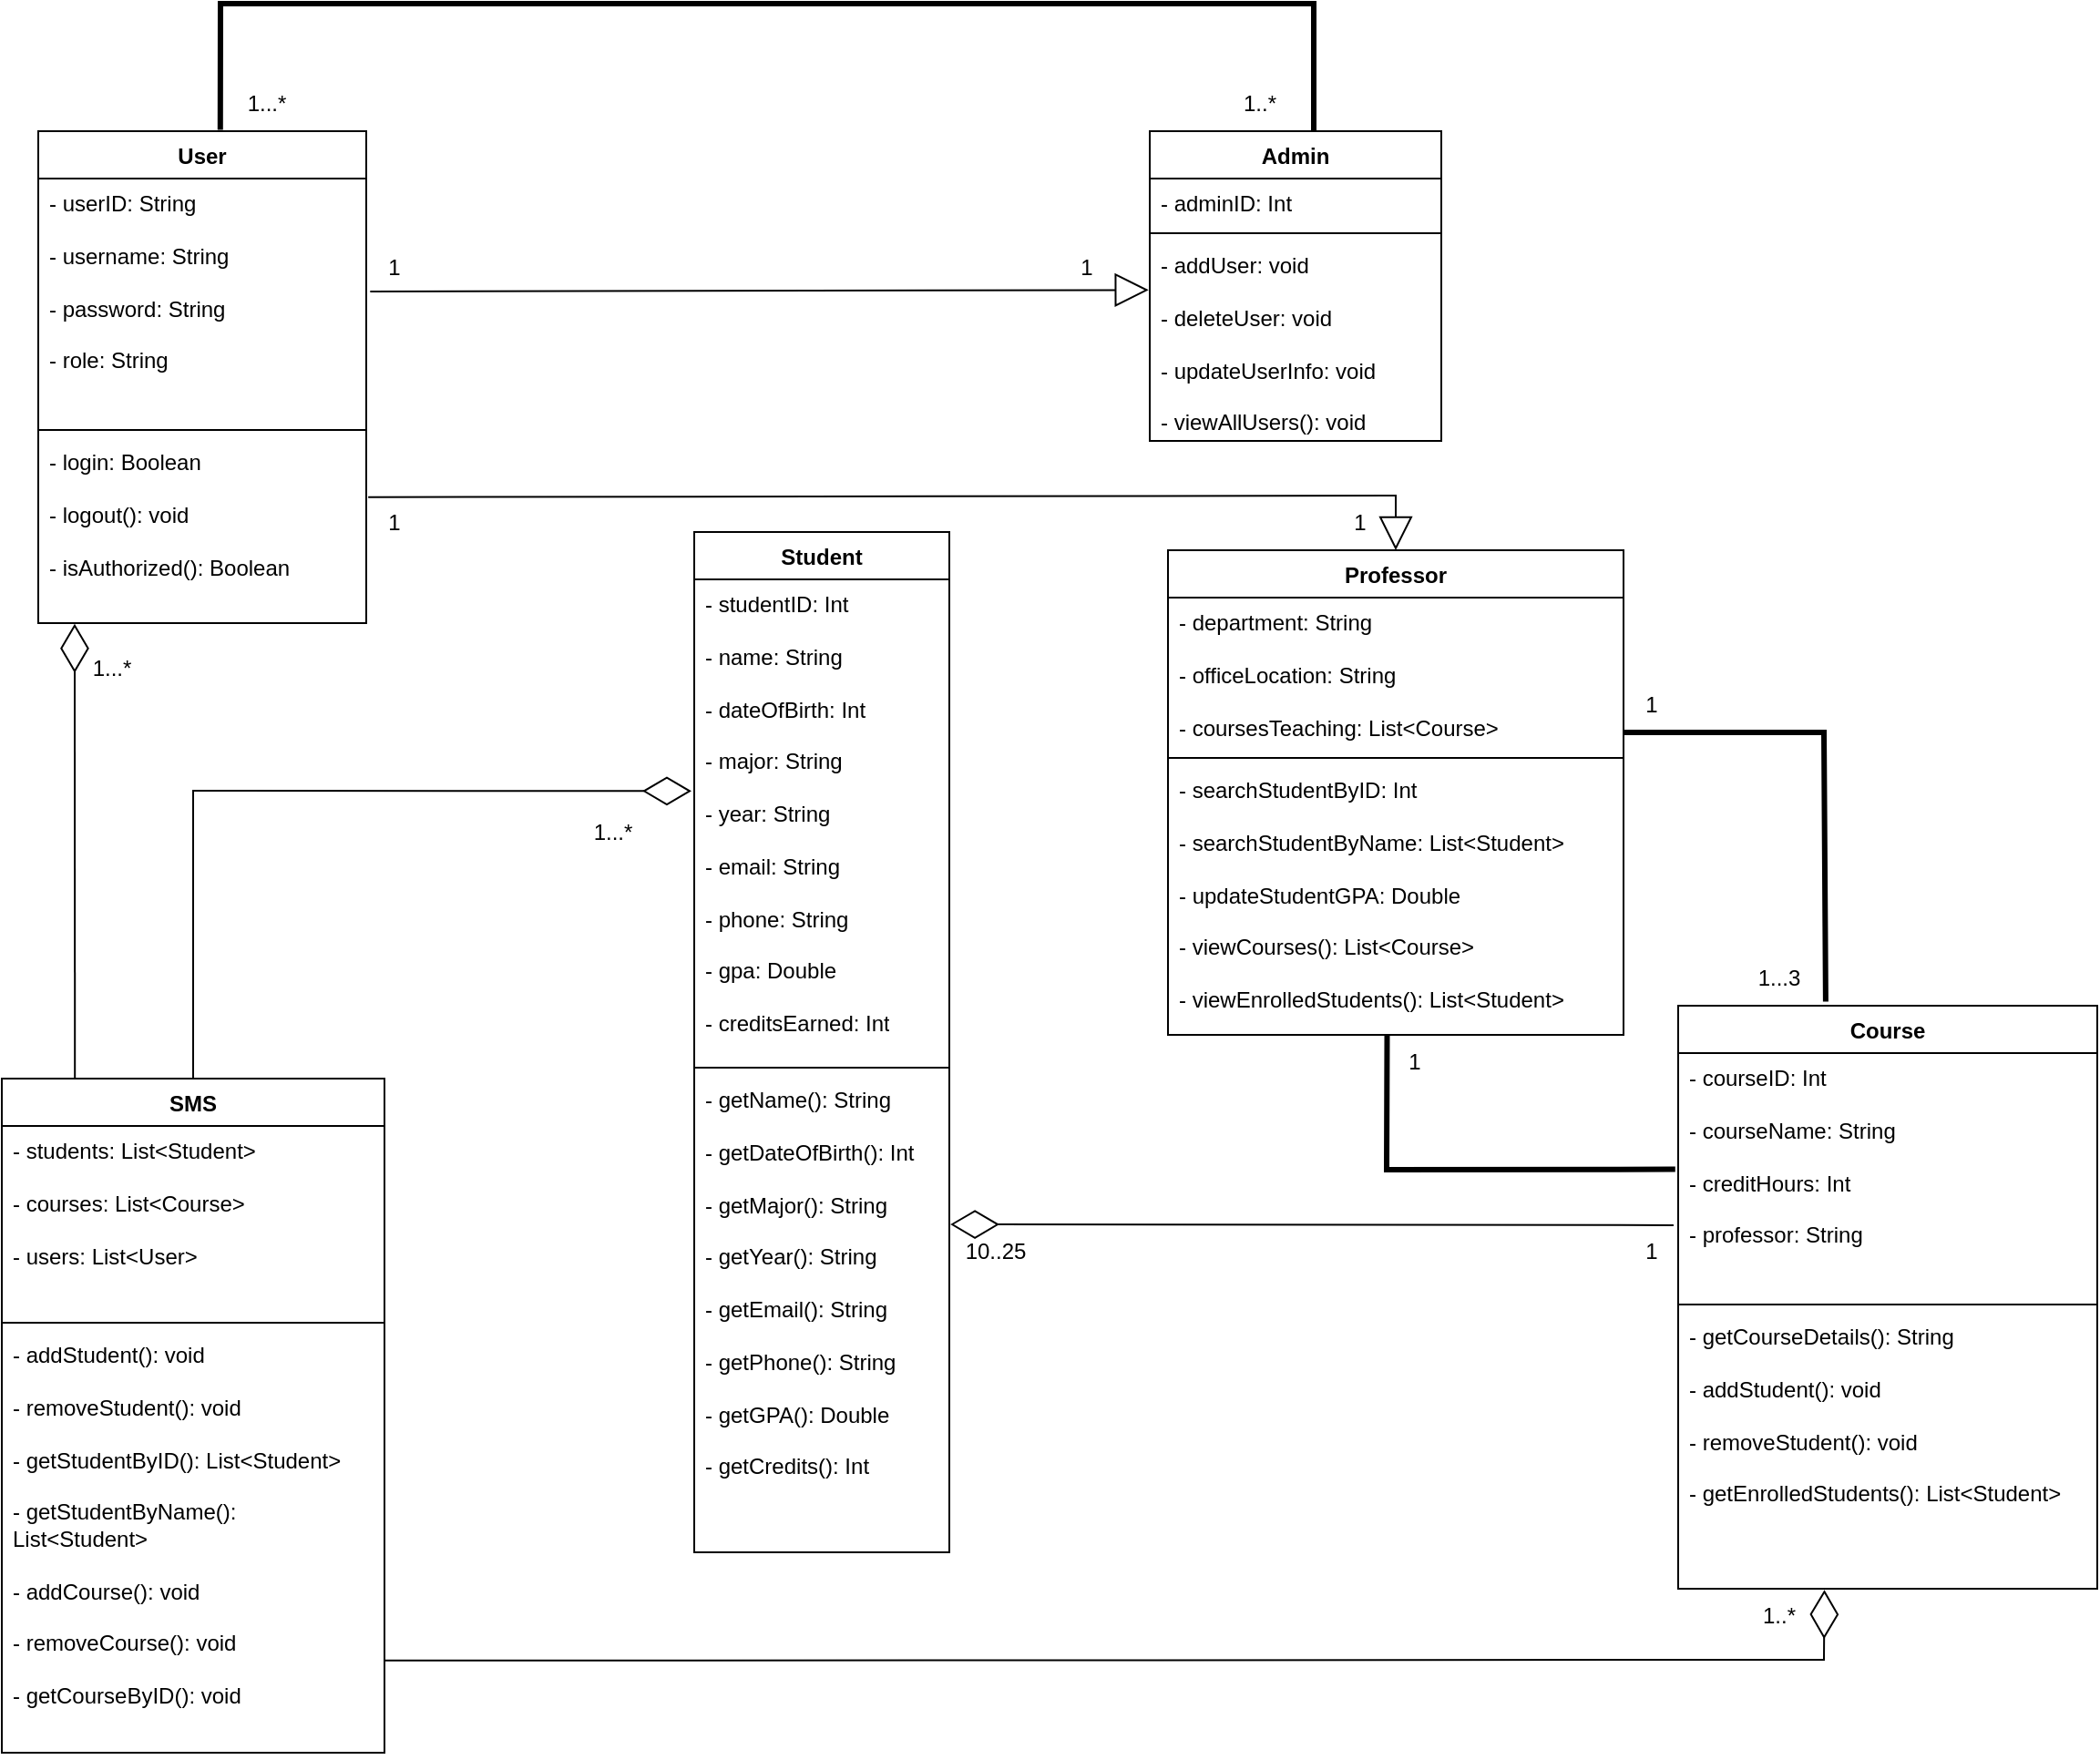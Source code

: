 <mxfile version="24.7.17">
  <diagram id="C5RBs43oDa-KdzZeNtuy" name="Page-1">
    <mxGraphModel dx="3089" dy="1180" grid="1" gridSize="10" guides="1" tooltips="1" connect="1" arrows="1" fold="1" page="1" pageScale="1" pageWidth="827" pageHeight="1169" math="0" shadow="0">
      <root>
        <mxCell id="WIyWlLk6GJQsqaUBKTNV-0" />
        <mxCell id="WIyWlLk6GJQsqaUBKTNV-1" parent="WIyWlLk6GJQsqaUBKTNV-0" />
        <mxCell id="zS47Xuw-DA11DCwyIxi2-0" value="User" style="swimlane;fontStyle=1;align=center;verticalAlign=top;childLayout=stackLayout;horizontal=1;startSize=26;horizontalStack=0;resizeParent=1;resizeParentMax=0;resizeLast=0;collapsible=1;marginBottom=0;whiteSpace=wrap;html=1;" vertex="1" parent="WIyWlLk6GJQsqaUBKTNV-1">
          <mxGeometry x="-60" y="80" width="180" height="270" as="geometry" />
        </mxCell>
        <mxCell id="zS47Xuw-DA11DCwyIxi2-1" value="- userID: String&lt;div&gt;&lt;br&gt;&lt;div&gt;- username: String&lt;/div&gt;&lt;div&gt;&lt;br&gt;&lt;/div&gt;&lt;div&gt;- password: String&lt;/div&gt;&lt;div&gt;&lt;br&gt;&lt;/div&gt;&lt;div&gt;- role: String&lt;/div&gt;&lt;/div&gt;" style="text;strokeColor=none;fillColor=none;align=left;verticalAlign=top;spacingLeft=4;spacingRight=4;overflow=hidden;rotatable=0;points=[[0,0.5],[1,0.5]];portConstraint=eastwest;whiteSpace=wrap;html=1;" vertex="1" parent="zS47Xuw-DA11DCwyIxi2-0">
          <mxGeometry y="26" width="180" height="134" as="geometry" />
        </mxCell>
        <mxCell id="zS47Xuw-DA11DCwyIxi2-2" value="" style="line;strokeWidth=1;fillColor=none;align=left;verticalAlign=middle;spacingTop=-1;spacingLeft=3;spacingRight=3;rotatable=0;labelPosition=right;points=[];portConstraint=eastwest;strokeColor=inherit;" vertex="1" parent="zS47Xuw-DA11DCwyIxi2-0">
          <mxGeometry y="160" width="180" height="8" as="geometry" />
        </mxCell>
        <mxCell id="zS47Xuw-DA11DCwyIxi2-3" value="- login: Boolean&lt;div&gt;&lt;br&gt;&lt;div&gt;- logout(): void&lt;/div&gt;&lt;div&gt;&lt;br&gt;&lt;/div&gt;&lt;div&gt;- isAuthorized(): Boolean&lt;/div&gt;&lt;/div&gt;" style="text;strokeColor=none;fillColor=none;align=left;verticalAlign=top;spacingLeft=4;spacingRight=4;overflow=hidden;rotatable=0;points=[[0,0.5],[1,0.5]];portConstraint=eastwest;whiteSpace=wrap;html=1;" vertex="1" parent="zS47Xuw-DA11DCwyIxi2-0">
          <mxGeometry y="168" width="180" height="102" as="geometry" />
        </mxCell>
        <mxCell id="zS47Xuw-DA11DCwyIxi2-4" value="Student" style="swimlane;fontStyle=1;align=center;verticalAlign=top;childLayout=stackLayout;horizontal=1;startSize=26;horizontalStack=0;resizeParent=1;resizeParentMax=0;resizeLast=0;collapsible=1;marginBottom=0;whiteSpace=wrap;html=1;" vertex="1" parent="WIyWlLk6GJQsqaUBKTNV-1">
          <mxGeometry x="300" y="300" width="140" height="560" as="geometry" />
        </mxCell>
        <mxCell id="zS47Xuw-DA11DCwyIxi2-5" value="- studentID: Int&lt;div&gt;&lt;br&gt;&lt;div&gt;- name: String&lt;/div&gt;&lt;div&gt;&lt;br&gt;&lt;/div&gt;&lt;div&gt;- dateOfBirth: Int&lt;/div&gt;&lt;div&gt;&lt;br&gt;&lt;/div&gt;&lt;div&gt;- major: String&lt;/div&gt;&lt;div&gt;&lt;br&gt;&lt;/div&gt;&lt;div&gt;- year: String&lt;/div&gt;&lt;div&gt;&lt;br&gt;&lt;/div&gt;&lt;div&gt;- email: String&lt;/div&gt;&lt;div&gt;&lt;br&gt;&lt;/div&gt;&lt;div&gt;- phone: String&lt;/div&gt;&lt;div&gt;&lt;br&gt;&lt;/div&gt;&lt;div&gt;- gpa: Double&lt;/div&gt;&lt;div&gt;&lt;br&gt;&lt;/div&gt;&lt;div&gt;- creditsEarned: Int&lt;/div&gt;&lt;/div&gt;" style="text;strokeColor=none;fillColor=none;align=left;verticalAlign=top;spacingLeft=4;spacingRight=4;overflow=hidden;rotatable=0;points=[[0,0.5],[1,0.5]];portConstraint=eastwest;whiteSpace=wrap;html=1;" vertex="1" parent="zS47Xuw-DA11DCwyIxi2-4">
          <mxGeometry y="26" width="140" height="264" as="geometry" />
        </mxCell>
        <mxCell id="zS47Xuw-DA11DCwyIxi2-6" value="" style="line;strokeWidth=1;fillColor=none;align=left;verticalAlign=middle;spacingTop=-1;spacingLeft=3;spacingRight=3;rotatable=0;labelPosition=right;points=[];portConstraint=eastwest;strokeColor=inherit;" vertex="1" parent="zS47Xuw-DA11DCwyIxi2-4">
          <mxGeometry y="290" width="140" height="8" as="geometry" />
        </mxCell>
        <mxCell id="zS47Xuw-DA11DCwyIxi2-7" value="- getName(): String&lt;div&gt;&lt;br&gt;&lt;/div&gt;&lt;div&gt;- getDateOfBirth(): Int&lt;/div&gt;&lt;div&gt;&lt;br&gt;&lt;/div&gt;&lt;div&gt;- getMajor(): String&lt;/div&gt;&lt;div&gt;&lt;br&gt;&lt;/div&gt;&lt;div&gt;- getYear(): String&lt;/div&gt;&lt;div&gt;&lt;br&gt;&lt;/div&gt;&lt;div&gt;- getEmail(): String&lt;/div&gt;&lt;div&gt;&lt;br&gt;&lt;/div&gt;&lt;div&gt;- getPhone(): String&lt;/div&gt;&lt;div&gt;&lt;br&gt;&lt;/div&gt;&lt;div&gt;- getGPA(): Double&lt;/div&gt;&lt;div&gt;&lt;br&gt;&lt;/div&gt;&lt;div&gt;- getCredits(): Int&lt;/div&gt;" style="text;strokeColor=none;fillColor=none;align=left;verticalAlign=top;spacingLeft=4;spacingRight=4;overflow=hidden;rotatable=0;points=[[0,0.5],[1,0.5]];portConstraint=eastwest;whiteSpace=wrap;html=1;" vertex="1" parent="zS47Xuw-DA11DCwyIxi2-4">
          <mxGeometry y="298" width="140" height="262" as="geometry" />
        </mxCell>
        <mxCell id="zS47Xuw-DA11DCwyIxi2-20" value="Admin" style="swimlane;fontStyle=1;align=center;verticalAlign=top;childLayout=stackLayout;horizontal=1;startSize=26;horizontalStack=0;resizeParent=1;resizeParentMax=0;resizeLast=0;collapsible=1;marginBottom=0;whiteSpace=wrap;html=1;" vertex="1" parent="WIyWlLk6GJQsqaUBKTNV-1">
          <mxGeometry x="550" y="80" width="160" height="170" as="geometry" />
        </mxCell>
        <mxCell id="zS47Xuw-DA11DCwyIxi2-21" value="- adminID: Int" style="text;strokeColor=none;fillColor=none;align=left;verticalAlign=top;spacingLeft=4;spacingRight=4;overflow=hidden;rotatable=0;points=[[0,0.5],[1,0.5]];portConstraint=eastwest;whiteSpace=wrap;html=1;" vertex="1" parent="zS47Xuw-DA11DCwyIxi2-20">
          <mxGeometry y="26" width="160" height="26" as="geometry" />
        </mxCell>
        <mxCell id="zS47Xuw-DA11DCwyIxi2-22" value="" style="line;strokeWidth=1;fillColor=none;align=left;verticalAlign=middle;spacingTop=-1;spacingLeft=3;spacingRight=3;rotatable=0;labelPosition=right;points=[];portConstraint=eastwest;strokeColor=inherit;" vertex="1" parent="zS47Xuw-DA11DCwyIxi2-20">
          <mxGeometry y="52" width="160" height="8" as="geometry" />
        </mxCell>
        <mxCell id="zS47Xuw-DA11DCwyIxi2-23" value="&lt;div&gt;- addUser: void&lt;/div&gt;&lt;div&gt;&lt;br&gt;&lt;/div&gt;&lt;div&gt;- deleteUser: void&lt;/div&gt;&lt;div&gt;&lt;br&gt;&lt;/div&gt;&lt;div&gt;- updateUserInfo: void&lt;/div&gt;&lt;div&gt;&lt;br&gt;&lt;/div&gt;&lt;div&gt;- viewAllUsers(): void&lt;/div&gt;" style="text;strokeColor=none;fillColor=none;align=left;verticalAlign=top;spacingLeft=4;spacingRight=4;overflow=hidden;rotatable=0;points=[[0,0.5],[1,0.5]];portConstraint=eastwest;whiteSpace=wrap;html=1;" vertex="1" parent="zS47Xuw-DA11DCwyIxi2-20">
          <mxGeometry y="60" width="160" height="110" as="geometry" />
        </mxCell>
        <mxCell id="zS47Xuw-DA11DCwyIxi2-24" value="Professor" style="swimlane;fontStyle=1;align=center;verticalAlign=top;childLayout=stackLayout;horizontal=1;startSize=26;horizontalStack=0;resizeParent=1;resizeParentMax=0;resizeLast=0;collapsible=1;marginBottom=0;whiteSpace=wrap;html=1;" vertex="1" parent="WIyWlLk6GJQsqaUBKTNV-1">
          <mxGeometry x="560" y="310" width="250" height="266" as="geometry" />
        </mxCell>
        <mxCell id="zS47Xuw-DA11DCwyIxi2-25" value="- department: String&lt;div&gt;&lt;br&gt;&lt;/div&gt;&lt;div&gt;- officeLocation: String&lt;/div&gt;&lt;div&gt;&lt;br&gt;&lt;/div&gt;&lt;div&gt;- coursesTeaching: List&amp;lt;Course&amp;gt;&lt;br&gt;&lt;div&gt;&lt;br&gt;&lt;/div&gt;&lt;/div&gt;" style="text;strokeColor=none;fillColor=none;align=left;verticalAlign=top;spacingLeft=4;spacingRight=4;overflow=hidden;rotatable=0;points=[[0,0.5],[1,0.5]];portConstraint=eastwest;whiteSpace=wrap;html=1;" vertex="1" parent="zS47Xuw-DA11DCwyIxi2-24">
          <mxGeometry y="26" width="250" height="84" as="geometry" />
        </mxCell>
        <mxCell id="zS47Xuw-DA11DCwyIxi2-26" value="" style="line;strokeWidth=1;fillColor=none;align=left;verticalAlign=middle;spacingTop=-1;spacingLeft=3;spacingRight=3;rotatable=0;labelPosition=right;points=[];portConstraint=eastwest;strokeColor=inherit;" vertex="1" parent="zS47Xuw-DA11DCwyIxi2-24">
          <mxGeometry y="110" width="250" height="8" as="geometry" />
        </mxCell>
        <mxCell id="zS47Xuw-DA11DCwyIxi2-27" value="&lt;div&gt;- searchStudentByID: Int&lt;/div&gt;&lt;div&gt;&lt;br&gt;&lt;/div&gt;&lt;div&gt;- searchStudentByName: List&amp;lt;Student&amp;gt;&lt;/div&gt;&lt;div&gt;&lt;br&gt;&lt;/div&gt;&lt;div&gt;- updateStudentGPA: Double&lt;/div&gt;&lt;div&gt;&lt;br&gt;&lt;/div&gt;&lt;div&gt;- viewCourses(): List&amp;lt;Course&amp;gt;&lt;/div&gt;&lt;div&gt;&lt;br&gt;&lt;/div&gt;&lt;div&gt;- viewEnrolledStudents(): List&amp;lt;Student&amp;gt;&lt;/div&gt;" style="text;strokeColor=none;fillColor=none;align=left;verticalAlign=top;spacingLeft=4;spacingRight=4;overflow=hidden;rotatable=0;points=[[0,0.5],[1,0.5]];portConstraint=eastwest;whiteSpace=wrap;html=1;" vertex="1" parent="zS47Xuw-DA11DCwyIxi2-24">
          <mxGeometry y="118" width="250" height="148" as="geometry" />
        </mxCell>
        <mxCell id="zS47Xuw-DA11DCwyIxi2-28" value="Course" style="swimlane;fontStyle=1;align=center;verticalAlign=top;childLayout=stackLayout;horizontal=1;startSize=26;horizontalStack=0;resizeParent=1;resizeParentMax=0;resizeLast=0;collapsible=1;marginBottom=0;whiteSpace=wrap;html=1;" vertex="1" parent="WIyWlLk6GJQsqaUBKTNV-1">
          <mxGeometry x="840" y="560" width="230" height="320" as="geometry" />
        </mxCell>
        <mxCell id="zS47Xuw-DA11DCwyIxi2-29" value="- courseID: Int&lt;div&gt;&lt;br&gt;&lt;div&gt;- courseName: String&lt;/div&gt;&lt;div&gt;&lt;br&gt;&lt;/div&gt;&lt;div&gt;- creditHours: Int&lt;/div&gt;&lt;div&gt;&lt;br&gt;&lt;/div&gt;&lt;div&gt;- professor: String&lt;/div&gt;&lt;/div&gt;" style="text;strokeColor=none;fillColor=none;align=left;verticalAlign=top;spacingLeft=4;spacingRight=4;overflow=hidden;rotatable=0;points=[[0,0.5],[1,0.5]];portConstraint=eastwest;whiteSpace=wrap;html=1;" vertex="1" parent="zS47Xuw-DA11DCwyIxi2-28">
          <mxGeometry y="26" width="230" height="134" as="geometry" />
        </mxCell>
        <mxCell id="zS47Xuw-DA11DCwyIxi2-30" value="" style="line;strokeWidth=1;fillColor=none;align=left;verticalAlign=middle;spacingTop=-1;spacingLeft=3;spacingRight=3;rotatable=0;labelPosition=right;points=[];portConstraint=eastwest;strokeColor=inherit;" vertex="1" parent="zS47Xuw-DA11DCwyIxi2-28">
          <mxGeometry y="160" width="230" height="8" as="geometry" />
        </mxCell>
        <mxCell id="zS47Xuw-DA11DCwyIxi2-31" value="- getCourseDetails(): String&lt;div&gt;&lt;br&gt;&lt;div&gt;- addStudent(): void&lt;/div&gt;&lt;div&gt;&lt;br&gt;&lt;/div&gt;&lt;div&gt;- removeStudent(): void&lt;/div&gt;&lt;/div&gt;&lt;div&gt;&lt;br&gt;&lt;/div&gt;&lt;div&gt;- getEnrolledStudents(): List&amp;lt;Student&amp;gt;&lt;/div&gt;" style="text;strokeColor=none;fillColor=none;align=left;verticalAlign=top;spacingLeft=4;spacingRight=4;overflow=hidden;rotatable=0;points=[[0,0.5],[1,0.5]];portConstraint=eastwest;whiteSpace=wrap;html=1;" vertex="1" parent="zS47Xuw-DA11DCwyIxi2-28">
          <mxGeometry y="168" width="230" height="152" as="geometry" />
        </mxCell>
        <mxCell id="zS47Xuw-DA11DCwyIxi2-32" value="SMS" style="swimlane;fontStyle=1;align=center;verticalAlign=top;childLayout=stackLayout;horizontal=1;startSize=26;horizontalStack=0;resizeParent=1;resizeParentMax=0;resizeLast=0;collapsible=1;marginBottom=0;whiteSpace=wrap;html=1;" vertex="1" parent="WIyWlLk6GJQsqaUBKTNV-1">
          <mxGeometry x="-80" y="600" width="210" height="370" as="geometry" />
        </mxCell>
        <mxCell id="zS47Xuw-DA11DCwyIxi2-33" value="- students: List&amp;lt;Student&amp;gt;&amp;nbsp;&lt;div&gt;&lt;br&gt;&lt;div&gt;- courses: List&amp;lt;Course&amp;gt;&lt;br&gt;&lt;/div&gt;&lt;div&gt;&lt;br&gt;&lt;/div&gt;&lt;div&gt;- users: List&amp;lt;User&amp;gt;&lt;/div&gt;&lt;div&gt;&lt;br&gt;&lt;/div&gt;&lt;div&gt;&lt;br&gt;&lt;/div&gt;&lt;/div&gt;" style="text;strokeColor=none;fillColor=none;align=left;verticalAlign=top;spacingLeft=4;spacingRight=4;overflow=hidden;rotatable=0;points=[[0,0.5],[1,0.5]];portConstraint=eastwest;whiteSpace=wrap;html=1;" vertex="1" parent="zS47Xuw-DA11DCwyIxi2-32">
          <mxGeometry y="26" width="210" height="104" as="geometry" />
        </mxCell>
        <mxCell id="zS47Xuw-DA11DCwyIxi2-34" value="" style="line;strokeWidth=1;fillColor=none;align=left;verticalAlign=middle;spacingTop=-1;spacingLeft=3;spacingRight=3;rotatable=0;labelPosition=right;points=[];portConstraint=eastwest;strokeColor=inherit;" vertex="1" parent="zS47Xuw-DA11DCwyIxi2-32">
          <mxGeometry y="130" width="210" height="8" as="geometry" />
        </mxCell>
        <mxCell id="zS47Xuw-DA11DCwyIxi2-35" value="- addStudent(): void&lt;div&gt;&lt;br&gt;&lt;div&gt;- removeStudent(): void&lt;/div&gt;&lt;div&gt;&lt;br&gt;&lt;/div&gt;&lt;div&gt;- getStudentByID(): List&amp;lt;Student&amp;gt;&lt;/div&gt;&lt;/div&gt;&lt;div&gt;&lt;br&gt;&lt;/div&gt;&lt;div&gt;- getStudentByName(): List&amp;lt;Student&amp;gt;&lt;/div&gt;&lt;div&gt;&lt;br&gt;&lt;/div&gt;&lt;div&gt;- addCourse(): void&lt;/div&gt;&lt;div&gt;&lt;br&gt;&lt;/div&gt;&lt;div&gt;- removeCourse(): void&lt;/div&gt;&lt;div&gt;&lt;br&gt;&lt;/div&gt;&lt;div&gt;- getCourseByID(): void&lt;/div&gt;" style="text;strokeColor=none;fillColor=none;align=left;verticalAlign=top;spacingLeft=4;spacingRight=4;overflow=hidden;rotatable=0;points=[[0,0.5],[1,0.5]];portConstraint=eastwest;whiteSpace=wrap;html=1;" vertex="1" parent="zS47Xuw-DA11DCwyIxi2-32">
          <mxGeometry y="138" width="210" height="232" as="geometry" />
        </mxCell>
        <mxCell id="zS47Xuw-DA11DCwyIxi2-36" value="" style="endArrow=block;endSize=16;endFill=0;html=1;rounded=0;exitX=1.012;exitY=0.463;exitDx=0;exitDy=0;exitPerimeter=0;entryX=-0.004;entryY=0.247;entryDx=0;entryDy=0;entryPerimeter=0;" edge="1" parent="WIyWlLk6GJQsqaUBKTNV-1" source="zS47Xuw-DA11DCwyIxi2-1" target="zS47Xuw-DA11DCwyIxi2-23">
          <mxGeometry width="160" relative="1" as="geometry">
            <mxPoint x="200.0" y="230.974" as="sourcePoint" />
            <mxPoint x="251.26" y="130" as="targetPoint" />
          </mxGeometry>
        </mxCell>
        <mxCell id="zS47Xuw-DA11DCwyIxi2-37" value="" style="endArrow=block;endSize=16;endFill=0;html=1;rounded=0;exitX=1.006;exitY=0.322;exitDx=0;exitDy=0;exitPerimeter=0;" edge="1" parent="WIyWlLk6GJQsqaUBKTNV-1" source="zS47Xuw-DA11DCwyIxi2-3">
          <mxGeometry width="160" relative="1" as="geometry">
            <mxPoint x="120" y="253.45" as="sourcePoint" />
            <mxPoint x="685" y="310" as="targetPoint" />
            <Array as="points">
              <mxPoint x="685" y="280" />
            </Array>
          </mxGeometry>
        </mxCell>
        <mxCell id="zS47Xuw-DA11DCwyIxi2-39" value="1" style="text;html=1;align=center;verticalAlign=middle;resizable=0;points=[];autosize=1;strokeColor=none;fillColor=none;" vertex="1" parent="WIyWlLk6GJQsqaUBKTNV-1">
          <mxGeometry x="120" y="140" width="30" height="30" as="geometry" />
        </mxCell>
        <mxCell id="zS47Xuw-DA11DCwyIxi2-40" value="1" style="text;html=1;align=center;verticalAlign=middle;resizable=0;points=[];autosize=1;strokeColor=none;fillColor=none;" vertex="1" parent="WIyWlLk6GJQsqaUBKTNV-1">
          <mxGeometry x="500" y="140" width="30" height="30" as="geometry" />
        </mxCell>
        <mxCell id="zS47Xuw-DA11DCwyIxi2-41" value="1" style="text;html=1;align=center;verticalAlign=middle;resizable=0;points=[];autosize=1;strokeColor=none;fillColor=none;" vertex="1" parent="WIyWlLk6GJQsqaUBKTNV-1">
          <mxGeometry x="120" y="280" width="30" height="30" as="geometry" />
        </mxCell>
        <mxCell id="zS47Xuw-DA11DCwyIxi2-42" value="1" style="text;html=1;align=center;verticalAlign=middle;resizable=0;points=[];autosize=1;strokeColor=none;fillColor=none;" vertex="1" parent="WIyWlLk6GJQsqaUBKTNV-1">
          <mxGeometry x="650" y="280" width="30" height="30" as="geometry" />
        </mxCell>
        <mxCell id="zS47Xuw-DA11DCwyIxi2-45" value="" style="endArrow=none;startArrow=none;endFill=0;startFill=0;endSize=8;html=1;verticalAlign=bottom;labelBackgroundColor=none;strokeWidth=3;rounded=0;exitX=0.555;exitY=-0.003;exitDx=0;exitDy=0;exitPerimeter=0;" edge="1" parent="WIyWlLk6GJQsqaUBKTNV-1" source="zS47Xuw-DA11DCwyIxi2-0">
          <mxGeometry width="160" relative="1" as="geometry">
            <mxPoint x="40" y="77" as="sourcePoint" />
            <mxPoint x="640" y="80" as="targetPoint" />
            <Array as="points">
              <mxPoint x="40" y="10" />
              <mxPoint x="640" y="10" />
            </Array>
          </mxGeometry>
        </mxCell>
        <mxCell id="zS47Xuw-DA11DCwyIxi2-47" value="1...*" style="text;html=1;align=center;verticalAlign=middle;resizable=0;points=[];autosize=1;strokeColor=none;fillColor=none;" vertex="1" parent="WIyWlLk6GJQsqaUBKTNV-1">
          <mxGeometry x="45" y="50" width="40" height="30" as="geometry" />
        </mxCell>
        <mxCell id="zS47Xuw-DA11DCwyIxi2-48" value="1..*" style="text;html=1;align=center;verticalAlign=middle;resizable=0;points=[];autosize=1;strokeColor=none;fillColor=none;" vertex="1" parent="WIyWlLk6GJQsqaUBKTNV-1">
          <mxGeometry x="590" y="50" width="40" height="30" as="geometry" />
        </mxCell>
        <mxCell id="zS47Xuw-DA11DCwyIxi2-49" value="" style="endArrow=none;startArrow=none;endFill=0;startFill=0;endSize=8;html=1;verticalAlign=bottom;labelBackgroundColor=none;strokeWidth=3;rounded=0;entryX=0.352;entryY=-0.007;entryDx=0;entryDy=0;entryPerimeter=0;" edge="1" parent="WIyWlLk6GJQsqaUBKTNV-1" target="zS47Xuw-DA11DCwyIxi2-28">
          <mxGeometry width="160" relative="1" as="geometry">
            <mxPoint x="810" y="410" as="sourcePoint" />
            <mxPoint x="970" y="410" as="targetPoint" />
            <Array as="points">
              <mxPoint x="920" y="410" />
            </Array>
          </mxGeometry>
        </mxCell>
        <mxCell id="zS47Xuw-DA11DCwyIxi2-50" value="1" style="text;html=1;align=center;verticalAlign=middle;resizable=0;points=[];autosize=1;strokeColor=none;fillColor=none;" vertex="1" parent="WIyWlLk6GJQsqaUBKTNV-1">
          <mxGeometry x="810" y="380" width="30" height="30" as="geometry" />
        </mxCell>
        <mxCell id="zS47Xuw-DA11DCwyIxi2-51" value="1...3" style="text;html=1;align=center;verticalAlign=middle;resizable=0;points=[];autosize=1;strokeColor=none;fillColor=none;" vertex="1" parent="WIyWlLk6GJQsqaUBKTNV-1">
          <mxGeometry x="870" y="530" width="50" height="30" as="geometry" />
        </mxCell>
        <mxCell id="zS47Xuw-DA11DCwyIxi2-52" value="" style="endArrow=none;startArrow=none;endFill=0;startFill=0;endSize=8;html=1;verticalAlign=bottom;labelBackgroundColor=none;strokeWidth=3;rounded=0;exitX=0.481;exitY=0.998;exitDx=0;exitDy=0;exitPerimeter=0;entryX=-0.007;entryY=0.476;entryDx=0;entryDy=0;entryPerimeter=0;" edge="1" parent="WIyWlLk6GJQsqaUBKTNV-1" source="zS47Xuw-DA11DCwyIxi2-27" target="zS47Xuw-DA11DCwyIxi2-29">
          <mxGeometry width="160" relative="1" as="geometry">
            <mxPoint x="650" y="650" as="sourcePoint" />
            <mxPoint x="810" y="650" as="targetPoint" />
            <Array as="points">
              <mxPoint x="680" y="650" />
            </Array>
          </mxGeometry>
        </mxCell>
        <mxCell id="zS47Xuw-DA11DCwyIxi2-54" value="1" style="text;html=1;align=center;verticalAlign=middle;resizable=0;points=[];autosize=1;strokeColor=none;fillColor=none;" vertex="1" parent="WIyWlLk6GJQsqaUBKTNV-1">
          <mxGeometry x="680" y="576" width="30" height="30" as="geometry" />
        </mxCell>
        <mxCell id="zS47Xuw-DA11DCwyIxi2-55" value="" style="endArrow=diamondThin;endFill=0;endSize=24;html=1;rounded=0;exitX=-0.011;exitY=0.705;exitDx=0;exitDy=0;exitPerimeter=0;entryX=1.004;entryY=0.313;entryDx=0;entryDy=0;entryPerimeter=0;" edge="1" parent="WIyWlLk6GJQsqaUBKTNV-1" source="zS47Xuw-DA11DCwyIxi2-29" target="zS47Xuw-DA11DCwyIxi2-7">
          <mxGeometry width="160" relative="1" as="geometry">
            <mxPoint x="810" y="680.956" as="sourcePoint" />
            <mxPoint x="442.76" y="680.004" as="targetPoint" />
          </mxGeometry>
        </mxCell>
        <mxCell id="zS47Xuw-DA11DCwyIxi2-56" value="1" style="text;html=1;align=center;verticalAlign=middle;resizable=0;points=[];autosize=1;strokeColor=none;fillColor=none;" vertex="1" parent="WIyWlLk6GJQsqaUBKTNV-1">
          <mxGeometry x="810" y="680" width="30" height="30" as="geometry" />
        </mxCell>
        <mxCell id="zS47Xuw-DA11DCwyIxi2-57" value="10..25" style="text;html=1;align=center;verticalAlign=middle;resizable=0;points=[];autosize=1;strokeColor=none;fillColor=none;" vertex="1" parent="WIyWlLk6GJQsqaUBKTNV-1">
          <mxGeometry x="435" y="680" width="60" height="30" as="geometry" />
        </mxCell>
        <mxCell id="zS47Xuw-DA11DCwyIxi2-58" value="" style="endArrow=diamondThin;endFill=0;endSize=24;html=1;rounded=0;exitX=0.5;exitY=0;exitDx=0;exitDy=0;entryX=-0.011;entryY=0.44;entryDx=0;entryDy=0;entryPerimeter=0;" edge="1" parent="WIyWlLk6GJQsqaUBKTNV-1" source="zS47Xuw-DA11DCwyIxi2-32" target="zS47Xuw-DA11DCwyIxi2-5">
          <mxGeometry width="160" relative="1" as="geometry">
            <mxPoint x="-154.5" y="480" as="sourcePoint" />
            <mxPoint x="25" y="440" as="targetPoint" />
            <Array as="points">
              <mxPoint x="25" y="442" />
            </Array>
          </mxGeometry>
        </mxCell>
        <mxCell id="zS47Xuw-DA11DCwyIxi2-60" value="1...*" style="text;html=1;align=center;verticalAlign=middle;resizable=0;points=[];autosize=1;strokeColor=none;fillColor=none;" vertex="1" parent="WIyWlLk6GJQsqaUBKTNV-1">
          <mxGeometry x="235" y="450" width="40" height="30" as="geometry" />
        </mxCell>
        <mxCell id="zS47Xuw-DA11DCwyIxi2-61" value="" style="endArrow=diamondThin;endFill=0;endSize=24;html=1;rounded=0;exitX=1.001;exitY=0.782;exitDx=0;exitDy=0;exitPerimeter=0;entryX=0.349;entryY=1.004;entryDx=0;entryDy=0;entryPerimeter=0;" edge="1" parent="WIyWlLk6GJQsqaUBKTNV-1" source="zS47Xuw-DA11DCwyIxi2-35" target="zS47Xuw-DA11DCwyIxi2-31">
          <mxGeometry width="160" relative="1" as="geometry">
            <mxPoint x="221" y="920" as="sourcePoint" />
            <mxPoint x="920" y="921" as="targetPoint" />
            <Array as="points">
              <mxPoint x="920" y="919" />
            </Array>
          </mxGeometry>
        </mxCell>
        <mxCell id="zS47Xuw-DA11DCwyIxi2-63" value="1..*" style="text;html=1;align=center;verticalAlign=middle;resizable=0;points=[];autosize=1;strokeColor=none;fillColor=none;" vertex="1" parent="WIyWlLk6GJQsqaUBKTNV-1">
          <mxGeometry x="875" y="880" width="40" height="30" as="geometry" />
        </mxCell>
        <mxCell id="zS47Xuw-DA11DCwyIxi2-65" value="" style="endArrow=diamondThin;endFill=0;endSize=24;html=1;rounded=0;exitX=0.191;exitY=-0.001;exitDx=0;exitDy=0;entryX=0.111;entryY=1.004;entryDx=0;entryDy=0;entryPerimeter=0;exitPerimeter=0;" edge="1" parent="WIyWlLk6GJQsqaUBKTNV-1" source="zS47Xuw-DA11DCwyIxi2-32" target="zS47Xuw-DA11DCwyIxi2-3">
          <mxGeometry width="160" relative="1" as="geometry">
            <mxPoint x="-11" y="553.476" as="sourcePoint" />
            <mxPoint x="-380" y="552.52" as="targetPoint" />
          </mxGeometry>
        </mxCell>
        <mxCell id="zS47Xuw-DA11DCwyIxi2-66" value="1...*" style="text;html=1;align=center;verticalAlign=middle;resizable=0;points=[];autosize=1;strokeColor=none;fillColor=none;" vertex="1" parent="WIyWlLk6GJQsqaUBKTNV-1">
          <mxGeometry x="-40" y="360" width="40" height="30" as="geometry" />
        </mxCell>
      </root>
    </mxGraphModel>
  </diagram>
</mxfile>
